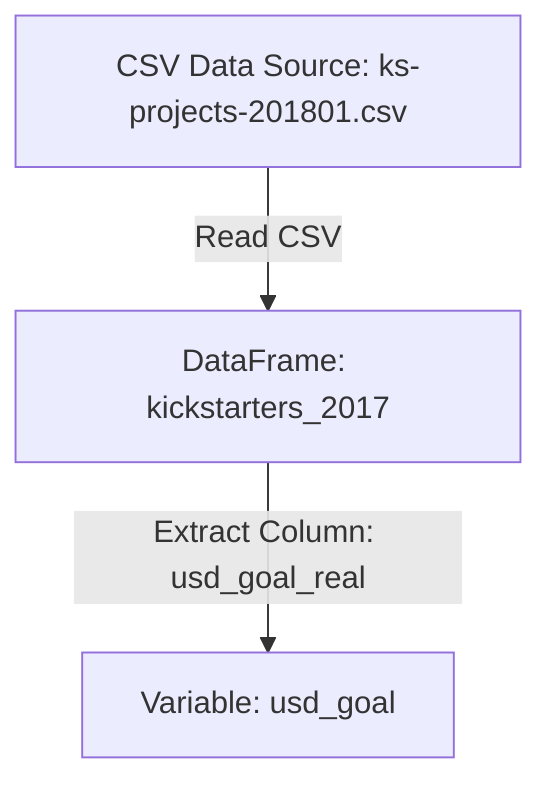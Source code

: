 flowchart TD
    A["CSV Data Source: ks-projects-201801.csv"] -->|Read CSV| B["DataFrame: kickstarters_2017"]
    B -->|Extract Column: usd_goal_real| C["Variable: usd_goal"]